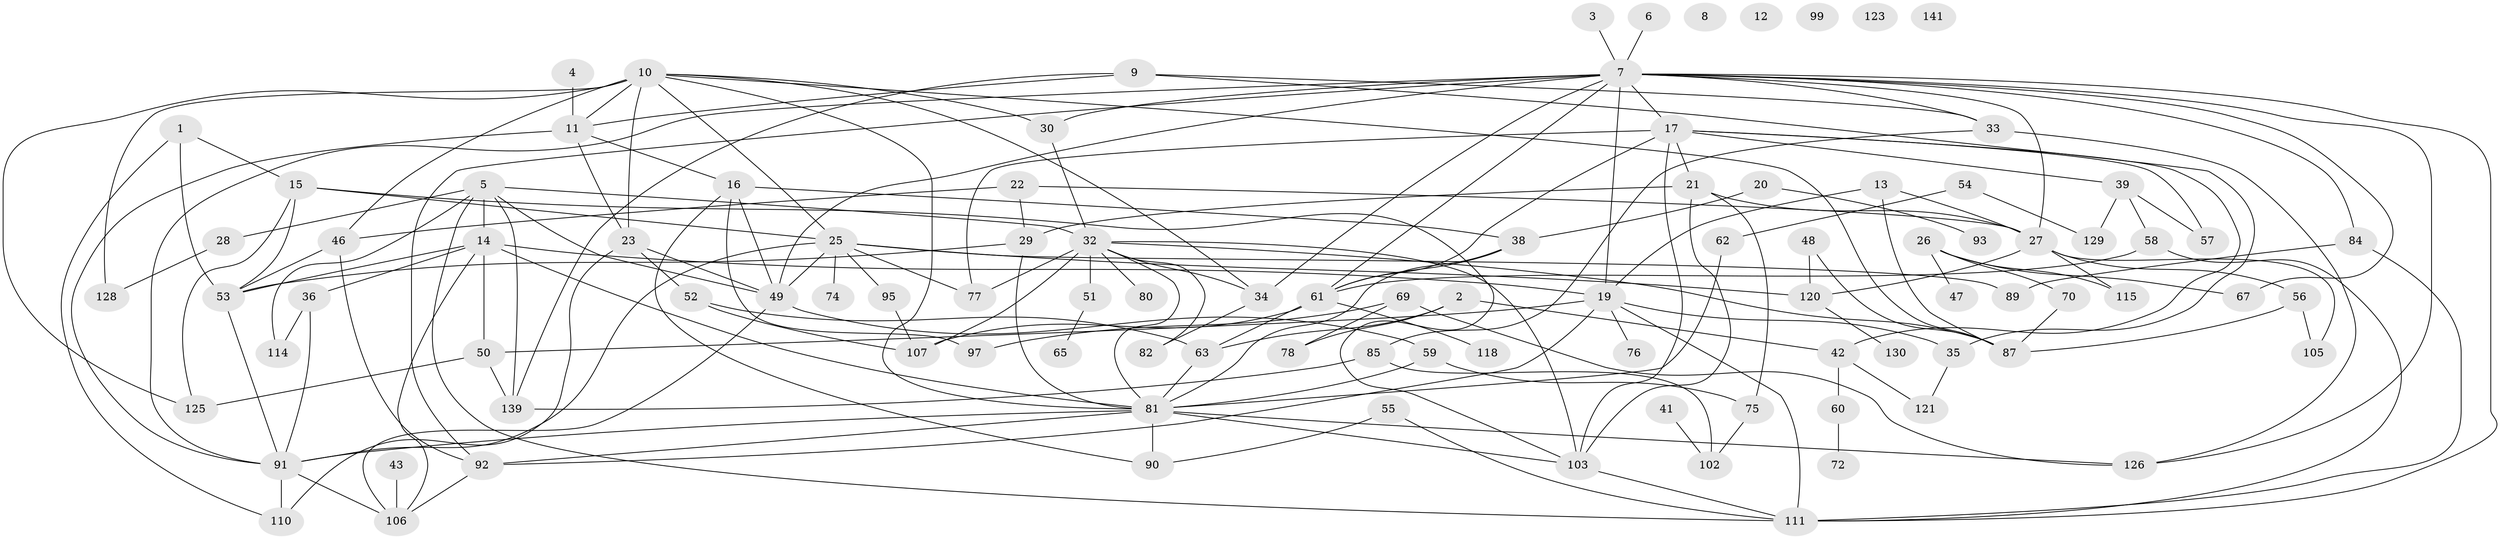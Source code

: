 // original degree distribution, {3: 0.2638888888888889, 1: 0.13194444444444445, 5: 0.08333333333333333, 0: 0.034722222222222224, 4: 0.19444444444444445, 8: 0.020833333333333332, 2: 0.20833333333333334, 6: 0.034722222222222224, 10: 0.006944444444444444, 7: 0.013888888888888888, 9: 0.006944444444444444}
// Generated by graph-tools (version 1.1) at 2025/16/03/04/25 18:16:32]
// undirected, 100 vertices, 179 edges
graph export_dot {
graph [start="1"]
  node [color=gray90,style=filled];
  1;
  2 [super="+137"];
  3;
  4;
  5 [super="+131+44"];
  6;
  7 [super="+96+24"];
  8;
  9;
  10 [super="+109"];
  11 [super="+18"];
  12;
  13;
  14 [super="+68+31"];
  15 [super="+79+83"];
  16 [super="+45"];
  17 [super="+104+132"];
  19;
  20;
  21;
  22;
  23 [super="+73"];
  25 [super="+124+88"];
  26;
  27 [super="+40"];
  28;
  29 [super="+37"];
  30;
  32 [super="+135+116+101"];
  33 [super="+64"];
  34;
  35;
  36;
  38 [super="+66"];
  39;
  41;
  42 [super="+112"];
  43;
  46;
  47;
  48;
  49 [super="+71"];
  50;
  51;
  52;
  53 [super="+142+117"];
  54;
  55;
  56 [super="+143"];
  57;
  58;
  59 [super="+136"];
  60;
  61 [super="+113"];
  62;
  63;
  65;
  67;
  69;
  70;
  72;
  74;
  75;
  76;
  77;
  78;
  80;
  81 [super="+86"];
  82;
  84;
  85;
  87;
  89;
  90;
  91 [super="+134"];
  92;
  93;
  95;
  97;
  99;
  102;
  103;
  105;
  106;
  107;
  110;
  111;
  114;
  115;
  118;
  120;
  121;
  123;
  125;
  126;
  128;
  129;
  130;
  139;
  141;
  1 -- 53;
  1 -- 110;
  1 -- 15;
  2 -- 42;
  2 -- 78;
  2 -- 63;
  3 -- 7;
  4 -- 11;
  5 -- 49;
  5 -- 114;
  5 -- 111;
  5 -- 32;
  5 -- 139;
  5 -- 28;
  5 -- 14;
  6 -- 7;
  7 -- 84;
  7 -- 61;
  7 -- 17;
  7 -- 34;
  7 -- 67;
  7 -- 27;
  7 -- 111;
  7 -- 19;
  7 -- 30;
  7 -- 91;
  7 -- 92;
  7 -- 126;
  7 -- 33;
  7 -- 49;
  9 -- 33;
  9 -- 35;
  9 -- 139;
  9 -- 11;
  10 -- 30 [weight=2];
  10 -- 125;
  10 -- 25;
  10 -- 128;
  10 -- 34;
  10 -- 87;
  10 -- 11;
  10 -- 46;
  10 -- 23;
  10 -- 81;
  11 -- 16;
  11 -- 91;
  11 -- 23;
  13 -- 19;
  13 -- 27;
  13 -- 87;
  14 -- 19;
  14 -- 81;
  14 -- 106;
  14 -- 50;
  14 -- 53;
  14 -- 36;
  15 -- 53;
  15 -- 125;
  15 -- 25;
  15 -- 103;
  16 -- 49;
  16 -- 97;
  16 -- 38;
  16 -- 90;
  17 -- 77;
  17 -- 103;
  17 -- 42;
  17 -- 21;
  17 -- 39;
  17 -- 57;
  17 -- 61;
  19 -- 35;
  19 -- 50;
  19 -- 76;
  19 -- 92;
  19 -- 111;
  20 -- 38;
  20 -- 93;
  21 -- 75;
  21 -- 103;
  21 -- 27;
  21 -- 29;
  22 -- 27;
  22 -- 29;
  22 -- 46;
  23 -- 110;
  23 -- 52;
  23 -- 49;
  25 -- 49;
  25 -- 77;
  25 -- 120;
  25 -- 91;
  25 -- 74;
  25 -- 89;
  25 -- 95;
  26 -- 47;
  26 -- 67;
  26 -- 70;
  26 -- 115;
  27 -- 115;
  27 -- 120;
  27 -- 105;
  27 -- 56;
  28 -- 128;
  29 -- 53;
  29 -- 81;
  30 -- 32;
  32 -- 80;
  32 -- 103;
  32 -- 34;
  32 -- 107;
  32 -- 77;
  32 -- 81;
  32 -- 82;
  32 -- 51;
  32 -- 87;
  33 -- 85;
  33 -- 126;
  34 -- 82;
  35 -- 121;
  36 -- 114;
  36 -- 91;
  38 -- 61;
  38 -- 81;
  39 -- 57;
  39 -- 58;
  39 -- 129;
  41 -- 102;
  42 -- 121 [weight=2];
  42 -- 60;
  43 -- 106;
  46 -- 92;
  46 -- 53;
  48 -- 87;
  48 -- 120;
  49 -- 59;
  49 -- 106;
  50 -- 125;
  50 -- 139;
  51 -- 65;
  52 -- 63;
  52 -- 107;
  53 -- 91;
  54 -- 62;
  54 -- 129;
  55 -- 90;
  55 -- 111;
  56 -- 105;
  56 -- 87;
  58 -- 111;
  58 -- 61;
  59 -- 75;
  59 -- 81;
  60 -- 72;
  61 -- 63;
  61 -- 118;
  61 -- 107;
  62 -- 81;
  63 -- 81;
  69 -- 78;
  69 -- 97;
  69 -- 126;
  70 -- 87;
  75 -- 102;
  81 -- 92;
  81 -- 103;
  81 -- 126;
  81 -- 90;
  81 -- 91;
  84 -- 89;
  84 -- 111;
  85 -- 102;
  85 -- 139;
  91 -- 106;
  91 -- 110;
  92 -- 106;
  95 -- 107;
  103 -- 111;
  120 -- 130;
}
